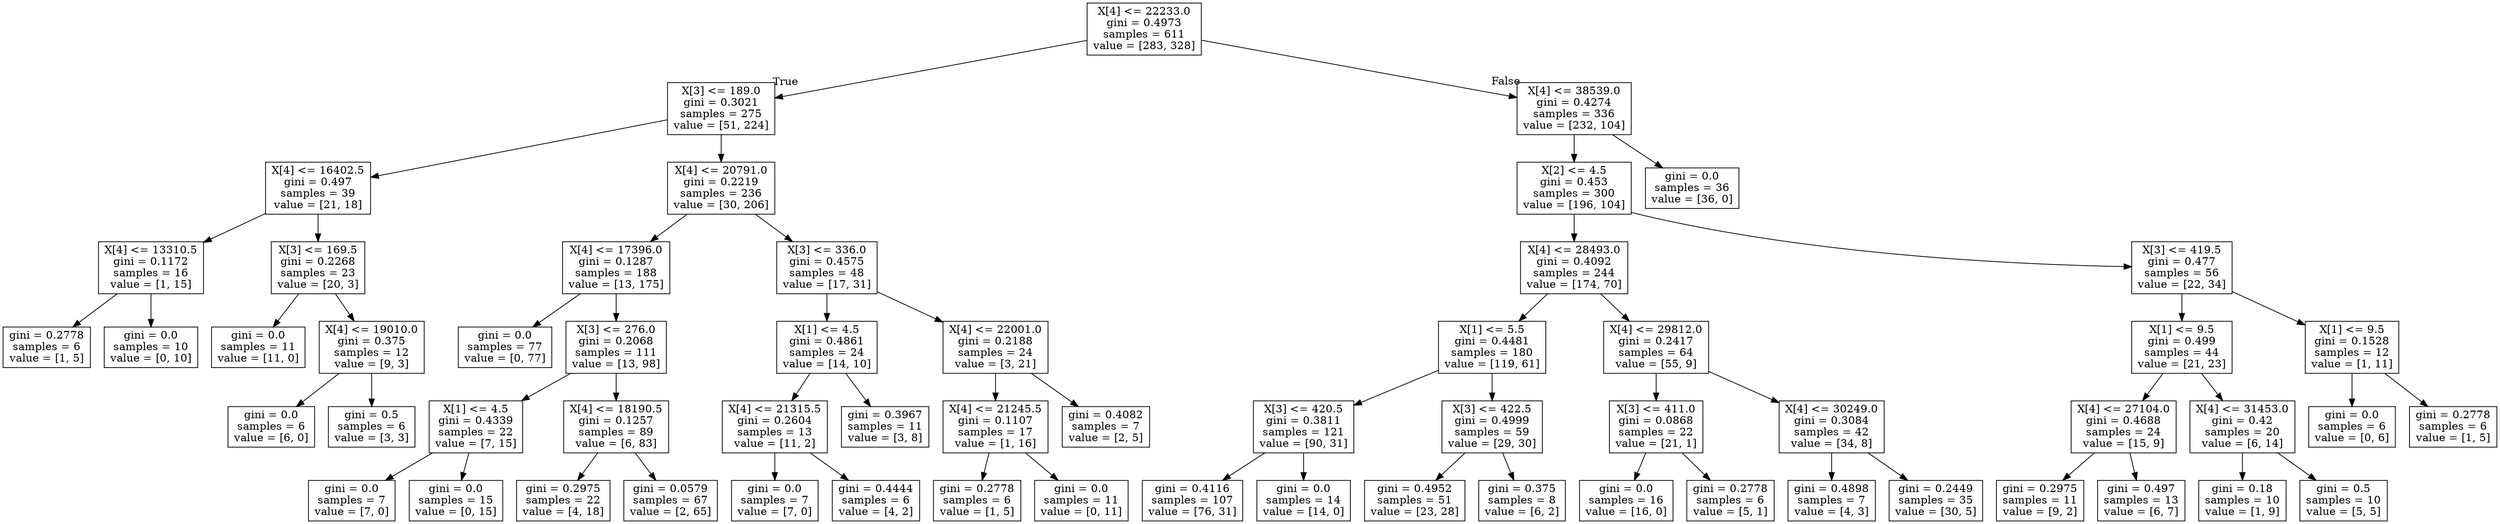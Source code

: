 digraph Tree {
node [shape=box] ;
0 [label="X[4] <= 22233.0\ngini = 0.4973\nsamples = 611\nvalue = [283, 328]"] ;
1 [label="X[3] <= 189.0\ngini = 0.3021\nsamples = 275\nvalue = [51, 224]"] ;
0 -> 1 [labeldistance=2.5, labelangle=45, headlabel="True"] ;
2 [label="X[4] <= 16402.5\ngini = 0.497\nsamples = 39\nvalue = [21, 18]"] ;
1 -> 2 ;
3 [label="X[4] <= 13310.5\ngini = 0.1172\nsamples = 16\nvalue = [1, 15]"] ;
2 -> 3 ;
4 [label="gini = 0.2778\nsamples = 6\nvalue = [1, 5]"] ;
3 -> 4 ;
5 [label="gini = 0.0\nsamples = 10\nvalue = [0, 10]"] ;
3 -> 5 ;
6 [label="X[3] <= 169.5\ngini = 0.2268\nsamples = 23\nvalue = [20, 3]"] ;
2 -> 6 ;
7 [label="gini = 0.0\nsamples = 11\nvalue = [11, 0]"] ;
6 -> 7 ;
8 [label="X[4] <= 19010.0\ngini = 0.375\nsamples = 12\nvalue = [9, 3]"] ;
6 -> 8 ;
9 [label="gini = 0.0\nsamples = 6\nvalue = [6, 0]"] ;
8 -> 9 ;
10 [label="gini = 0.5\nsamples = 6\nvalue = [3, 3]"] ;
8 -> 10 ;
11 [label="X[4] <= 20791.0\ngini = 0.2219\nsamples = 236\nvalue = [30, 206]"] ;
1 -> 11 ;
12 [label="X[4] <= 17396.0\ngini = 0.1287\nsamples = 188\nvalue = [13, 175]"] ;
11 -> 12 ;
13 [label="gini = 0.0\nsamples = 77\nvalue = [0, 77]"] ;
12 -> 13 ;
14 [label="X[3] <= 276.0\ngini = 0.2068\nsamples = 111\nvalue = [13, 98]"] ;
12 -> 14 ;
15 [label="X[1] <= 4.5\ngini = 0.4339\nsamples = 22\nvalue = [7, 15]"] ;
14 -> 15 ;
16 [label="gini = 0.0\nsamples = 7\nvalue = [7, 0]"] ;
15 -> 16 ;
17 [label="gini = 0.0\nsamples = 15\nvalue = [0, 15]"] ;
15 -> 17 ;
18 [label="X[4] <= 18190.5\ngini = 0.1257\nsamples = 89\nvalue = [6, 83]"] ;
14 -> 18 ;
19 [label="gini = 0.2975\nsamples = 22\nvalue = [4, 18]"] ;
18 -> 19 ;
20 [label="gini = 0.0579\nsamples = 67\nvalue = [2, 65]"] ;
18 -> 20 ;
21 [label="X[3] <= 336.0\ngini = 0.4575\nsamples = 48\nvalue = [17, 31]"] ;
11 -> 21 ;
22 [label="X[1] <= 4.5\ngini = 0.4861\nsamples = 24\nvalue = [14, 10]"] ;
21 -> 22 ;
23 [label="X[4] <= 21315.5\ngini = 0.2604\nsamples = 13\nvalue = [11, 2]"] ;
22 -> 23 ;
24 [label="gini = 0.0\nsamples = 7\nvalue = [7, 0]"] ;
23 -> 24 ;
25 [label="gini = 0.4444\nsamples = 6\nvalue = [4, 2]"] ;
23 -> 25 ;
26 [label="gini = 0.3967\nsamples = 11\nvalue = [3, 8]"] ;
22 -> 26 ;
27 [label="X[4] <= 22001.0\ngini = 0.2188\nsamples = 24\nvalue = [3, 21]"] ;
21 -> 27 ;
28 [label="X[4] <= 21245.5\ngini = 0.1107\nsamples = 17\nvalue = [1, 16]"] ;
27 -> 28 ;
29 [label="gini = 0.2778\nsamples = 6\nvalue = [1, 5]"] ;
28 -> 29 ;
30 [label="gini = 0.0\nsamples = 11\nvalue = [0, 11]"] ;
28 -> 30 ;
31 [label="gini = 0.4082\nsamples = 7\nvalue = [2, 5]"] ;
27 -> 31 ;
32 [label="X[4] <= 38539.0\ngini = 0.4274\nsamples = 336\nvalue = [232, 104]"] ;
0 -> 32 [labeldistance=2.5, labelangle=-45, headlabel="False"] ;
33 [label="X[2] <= 4.5\ngini = 0.453\nsamples = 300\nvalue = [196, 104]"] ;
32 -> 33 ;
34 [label="X[4] <= 28493.0\ngini = 0.4092\nsamples = 244\nvalue = [174, 70]"] ;
33 -> 34 ;
35 [label="X[1] <= 5.5\ngini = 0.4481\nsamples = 180\nvalue = [119, 61]"] ;
34 -> 35 ;
36 [label="X[3] <= 420.5\ngini = 0.3811\nsamples = 121\nvalue = [90, 31]"] ;
35 -> 36 ;
37 [label="gini = 0.4116\nsamples = 107\nvalue = [76, 31]"] ;
36 -> 37 ;
38 [label="gini = 0.0\nsamples = 14\nvalue = [14, 0]"] ;
36 -> 38 ;
39 [label="X[3] <= 422.5\ngini = 0.4999\nsamples = 59\nvalue = [29, 30]"] ;
35 -> 39 ;
40 [label="gini = 0.4952\nsamples = 51\nvalue = [23, 28]"] ;
39 -> 40 ;
41 [label="gini = 0.375\nsamples = 8\nvalue = [6, 2]"] ;
39 -> 41 ;
42 [label="X[4] <= 29812.0\ngini = 0.2417\nsamples = 64\nvalue = [55, 9]"] ;
34 -> 42 ;
43 [label="X[3] <= 411.0\ngini = 0.0868\nsamples = 22\nvalue = [21, 1]"] ;
42 -> 43 ;
44 [label="gini = 0.0\nsamples = 16\nvalue = [16, 0]"] ;
43 -> 44 ;
45 [label="gini = 0.2778\nsamples = 6\nvalue = [5, 1]"] ;
43 -> 45 ;
46 [label="X[4] <= 30249.0\ngini = 0.3084\nsamples = 42\nvalue = [34, 8]"] ;
42 -> 46 ;
47 [label="gini = 0.4898\nsamples = 7\nvalue = [4, 3]"] ;
46 -> 47 ;
48 [label="gini = 0.2449\nsamples = 35\nvalue = [30, 5]"] ;
46 -> 48 ;
49 [label="X[3] <= 419.5\ngini = 0.477\nsamples = 56\nvalue = [22, 34]"] ;
33 -> 49 ;
50 [label="X[1] <= 9.5\ngini = 0.499\nsamples = 44\nvalue = [21, 23]"] ;
49 -> 50 ;
51 [label="X[4] <= 27104.0\ngini = 0.4688\nsamples = 24\nvalue = [15, 9]"] ;
50 -> 51 ;
52 [label="gini = 0.2975\nsamples = 11\nvalue = [9, 2]"] ;
51 -> 52 ;
53 [label="gini = 0.497\nsamples = 13\nvalue = [6, 7]"] ;
51 -> 53 ;
54 [label="X[4] <= 31453.0\ngini = 0.42\nsamples = 20\nvalue = [6, 14]"] ;
50 -> 54 ;
55 [label="gini = 0.18\nsamples = 10\nvalue = [1, 9]"] ;
54 -> 55 ;
56 [label="gini = 0.5\nsamples = 10\nvalue = [5, 5]"] ;
54 -> 56 ;
57 [label="X[1] <= 9.5\ngini = 0.1528\nsamples = 12\nvalue = [1, 11]"] ;
49 -> 57 ;
58 [label="gini = 0.0\nsamples = 6\nvalue = [0, 6]"] ;
57 -> 58 ;
59 [label="gini = 0.2778\nsamples = 6\nvalue = [1, 5]"] ;
57 -> 59 ;
60 [label="gini = 0.0\nsamples = 36\nvalue = [36, 0]"] ;
32 -> 60 ;
}